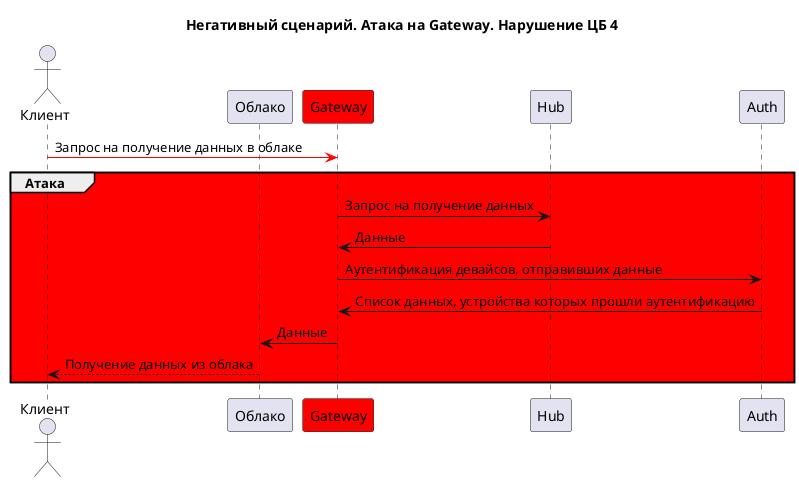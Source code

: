 @startuml
title "Негативный сценарий. Атака на Gateway. Нарушение ЦБ 4"
actor Клиент as user
participant Облако as cloud
participant Gateway as gateway #red
participant Hub as hub 
participant Auth as auth 

user -[#red]> gateway: Запрос на получение данных в облаке
group #red Атака 
gateway -> hub: Запрос на получение данных
hub -> gateway: Данные
gateway -> auth: Аутентификация девайсов, отправивших данные
auth -> gateway: Список данных, устройства которых прошли аутентификацию
gateway -> cloud: Данные
cloud --> user: Получение данных из облака
end
@enduml